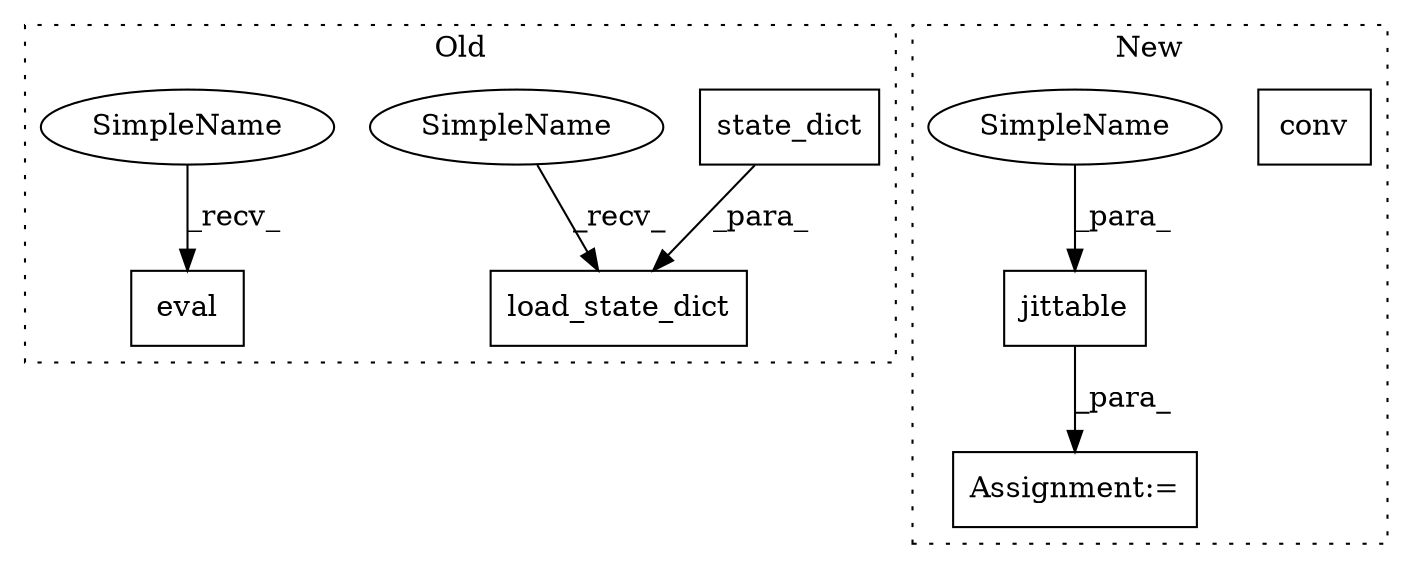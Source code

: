 digraph G {
subgraph cluster0 {
1 [label="state_dict" a="32" s="902" l="12" shape="box"];
4 [label="load_state_dict" a="32" s="881,914" l="16,1" shape="box"];
5 [label="eval" a="32" s="988" l="6" shape="box"];
7 [label="SimpleName" a="42" s="873" l="7" shape="ellipse"];
8 [label="SimpleName" a="42" s="980" l="7" shape="ellipse"];
label = "Old";
style="dotted";
}
subgraph cluster1 {
2 [label="jittable" a="32" s="1308,1341" l="9,1" shape="box"];
3 [label="conv" a="32" s="808,837" l="5,1" shape="box"];
6 [label="Assignment:=" a="7" s="1302" l="1" shape="box"];
9 [label="SimpleName" a="42" s="1319" l="10" shape="ellipse"];
label = "New";
style="dotted";
}
1 -> 4 [label="_para_"];
2 -> 6 [label="_para_"];
7 -> 4 [label="_recv_"];
8 -> 5 [label="_recv_"];
9 -> 2 [label="_para_"];
}